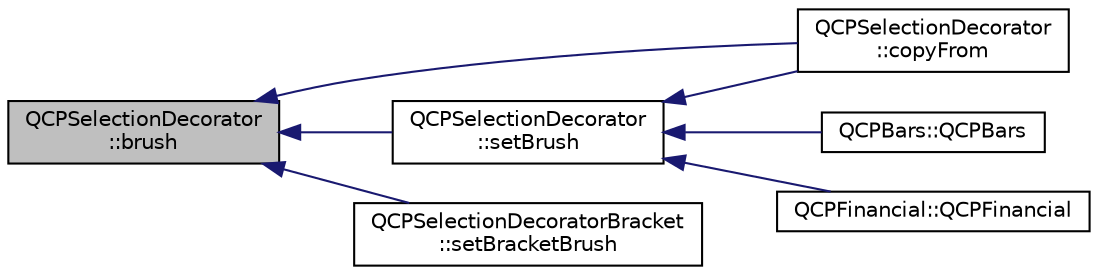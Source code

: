 digraph "QCPSelectionDecorator::brush"
{
  edge [fontname="Helvetica",fontsize="10",labelfontname="Helvetica",labelfontsize="10"];
  node [fontname="Helvetica",fontsize="10",shape=record];
  rankdir="LR";
  Node24 [label="QCPSelectionDecorator\l::brush",height=0.2,width=0.4,color="black", fillcolor="grey75", style="filled", fontcolor="black"];
  Node24 -> Node25 [dir="back",color="midnightblue",fontsize="10",style="solid",fontname="Helvetica"];
  Node25 [label="QCPSelectionDecorator\l::setBrush",height=0.2,width=0.4,color="black", fillcolor="white", style="filled",URL="$class_q_c_p_selection_decorator.html#aa74b626be518ea17055f918d423c8c2d"];
  Node25 -> Node26 [dir="back",color="midnightblue",fontsize="10",style="solid",fontname="Helvetica"];
  Node26 [label="QCPSelectionDecorator\l::copyFrom",height=0.2,width=0.4,color="black", fillcolor="white", style="filled",URL="$class_q_c_p_selection_decorator.html#a467a8d5cfcab27e862a17c797ac27b8a"];
  Node25 -> Node27 [dir="back",color="midnightblue",fontsize="10",style="solid",fontname="Helvetica"];
  Node27 [label="QCPBars::QCPBars",height=0.2,width=0.4,color="black", fillcolor="white", style="filled",URL="$class_q_c_p_bars.html#a64006999ad9dff308f40df41cef176ad"];
  Node25 -> Node28 [dir="back",color="midnightblue",fontsize="10",style="solid",fontname="Helvetica"];
  Node28 [label="QCPFinancial::QCPFinancial",height=0.2,width=0.4,color="black", fillcolor="white", style="filled",URL="$class_q_c_p_financial.html#a4702d5248feeb9d1ec6e3ce725b10b32"];
  Node24 -> Node26 [dir="back",color="midnightblue",fontsize="10",style="solid",fontname="Helvetica"];
  Node24 -> Node29 [dir="back",color="midnightblue",fontsize="10",style="solid",fontname="Helvetica"];
  Node29 [label="QCPSelectionDecoratorBracket\l::setBracketBrush",height=0.2,width=0.4,color="black", fillcolor="white", style="filled",URL="$class_q_c_p_selection_decorator_bracket.html#a2f4ea0bfb0ea980252b76dd349dd53aa"];
}
